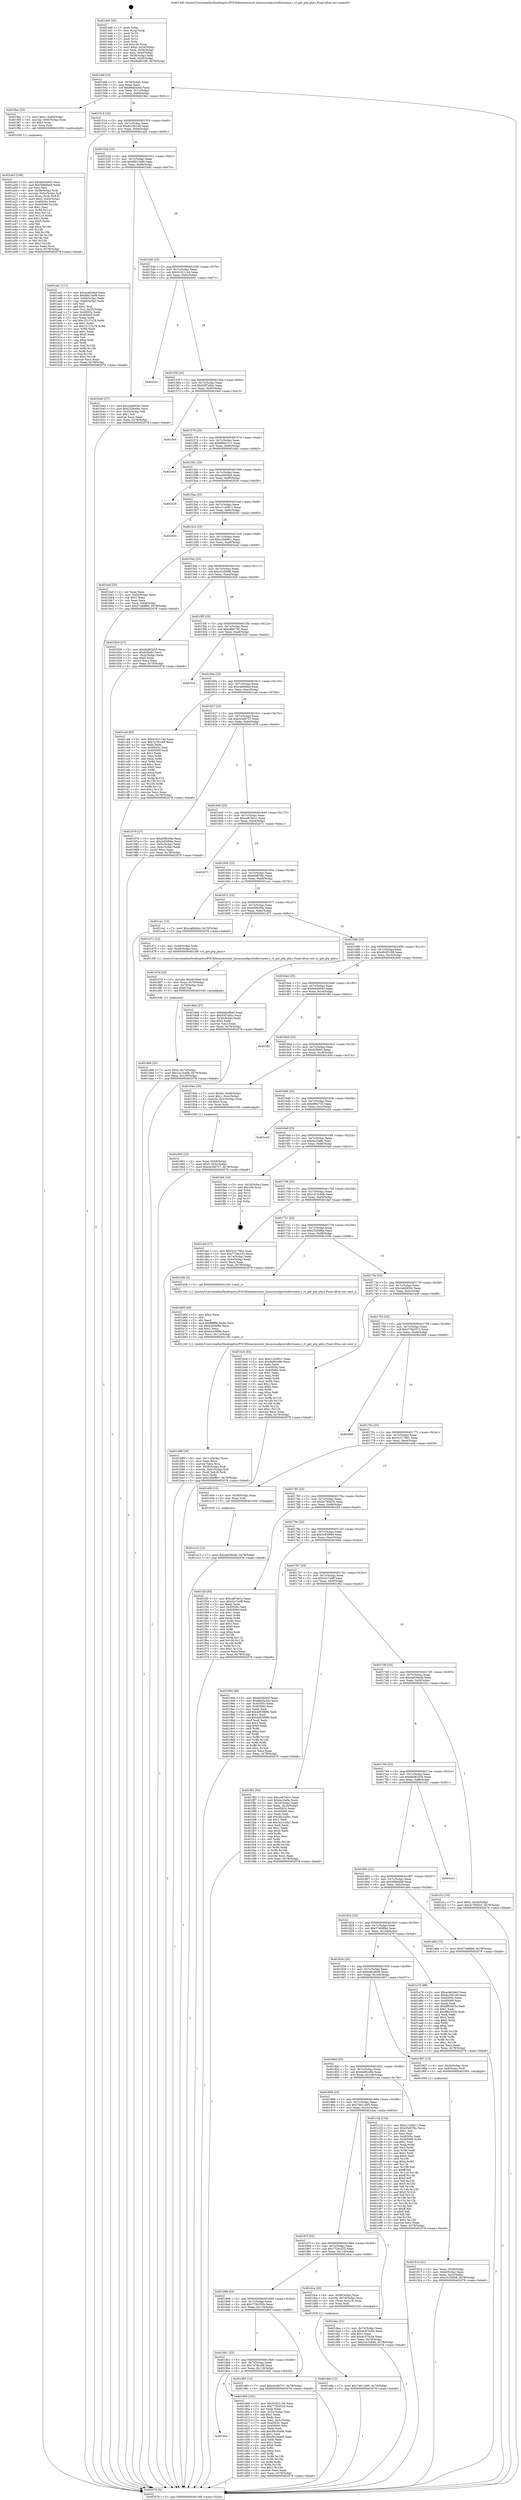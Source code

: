 digraph "0x4014d0" {
  label = "0x4014d0 (/mnt/c/Users/mathe/Desktop/tcc/POCII/binaries/extr_linuxsoundpcictxfictvmem.c_ct_get_ptp_phys_Final-ollvm.out::main(0))"
  labelloc = "t"
  node[shape=record]

  Entry [label="",width=0.3,height=0.3,shape=circle,fillcolor=black,style=filled]
  "0x4014fd" [label="{
     0x4014fd [23]\l
     | [instrs]\l
     &nbsp;&nbsp;0x4014fd \<+3\>: mov -0x78(%rbp),%eax\l
     &nbsp;&nbsp;0x401500 \<+2\>: mov %eax,%ecx\l
     &nbsp;&nbsp;0x401502 \<+6\>: sub $0x86d3a3dc,%ecx\l
     &nbsp;&nbsp;0x401508 \<+3\>: mov %eax,-0x7c(%rbp)\l
     &nbsp;&nbsp;0x40150b \<+3\>: mov %ecx,-0x80(%rbp)\l
     &nbsp;&nbsp;0x40150e \<+6\>: je 00000000004019ec \<main+0x51c\>\l
  }"]
  "0x4019ec" [label="{
     0x4019ec [23]\l
     | [instrs]\l
     &nbsp;&nbsp;0x4019ec \<+7\>: movl $0x1,-0x60(%rbp)\l
     &nbsp;&nbsp;0x4019f3 \<+4\>: movslq -0x60(%rbp),%rax\l
     &nbsp;&nbsp;0x4019f7 \<+4\>: shl $0x3,%rax\l
     &nbsp;&nbsp;0x4019fb \<+3\>: mov %rax,%rdi\l
     &nbsp;&nbsp;0x4019fe \<+5\>: call 0000000000401050 \<malloc@plt\>\l
     | [calls]\l
     &nbsp;&nbsp;0x401050 \{1\} (unknown)\l
  }"]
  "0x401514" [label="{
     0x401514 [25]\l
     | [instrs]\l
     &nbsp;&nbsp;0x401514 \<+5\>: jmp 0000000000401519 \<main+0x49\>\l
     &nbsp;&nbsp;0x401519 \<+3\>: mov -0x7c(%rbp),%eax\l
     &nbsp;&nbsp;0x40151c \<+5\>: sub $0x8c25b1e8,%eax\l
     &nbsp;&nbsp;0x401521 \<+6\>: mov %eax,-0x84(%rbp)\l
     &nbsp;&nbsp;0x401527 \<+6\>: je 0000000000401ad1 \<main+0x601\>\l
  }"]
  Exit [label="",width=0.3,height=0.3,shape=circle,fillcolor=black,style=filled,peripheries=2]
  "0x401ad1" [label="{
     0x401ad1 [111]\l
     | [instrs]\l
     &nbsp;&nbsp;0x401ad1 \<+5\>: mov $0xacb63da5,%eax\l
     &nbsp;&nbsp;0x401ad6 \<+5\>: mov $0x8fd13a99,%ecx\l
     &nbsp;&nbsp;0x401adb \<+3\>: mov -0x64(%rbp),%edx\l
     &nbsp;&nbsp;0x401ade \<+3\>: cmp -0x60(%rbp),%edx\l
     &nbsp;&nbsp;0x401ae1 \<+4\>: setl %sil\l
     &nbsp;&nbsp;0x401ae5 \<+4\>: and $0x1,%sil\l
     &nbsp;&nbsp;0x401ae9 \<+4\>: mov %sil,-0x25(%rbp)\l
     &nbsp;&nbsp;0x401aed \<+7\>: mov 0x40505c,%edx\l
     &nbsp;&nbsp;0x401af4 \<+7\>: mov 0x405060,%edi\l
     &nbsp;&nbsp;0x401afb \<+3\>: mov %edx,%r8d\l
     &nbsp;&nbsp;0x401afe \<+7\>: add $0x15127a78,%r8d\l
     &nbsp;&nbsp;0x401b05 \<+4\>: sub $0x1,%r8d\l
     &nbsp;&nbsp;0x401b09 \<+7\>: sub $0x15127a78,%r8d\l
     &nbsp;&nbsp;0x401b10 \<+4\>: imul %r8d,%edx\l
     &nbsp;&nbsp;0x401b14 \<+3\>: and $0x1,%edx\l
     &nbsp;&nbsp;0x401b17 \<+3\>: cmp $0x0,%edx\l
     &nbsp;&nbsp;0x401b1a \<+4\>: sete %sil\l
     &nbsp;&nbsp;0x401b1e \<+3\>: cmp $0xa,%edi\l
     &nbsp;&nbsp;0x401b21 \<+4\>: setl %r9b\l
     &nbsp;&nbsp;0x401b25 \<+3\>: mov %sil,%r10b\l
     &nbsp;&nbsp;0x401b28 \<+3\>: and %r9b,%r10b\l
     &nbsp;&nbsp;0x401b2b \<+3\>: xor %r9b,%sil\l
     &nbsp;&nbsp;0x401b2e \<+3\>: or %sil,%r10b\l
     &nbsp;&nbsp;0x401b31 \<+4\>: test $0x1,%r10b\l
     &nbsp;&nbsp;0x401b35 \<+3\>: cmovne %ecx,%eax\l
     &nbsp;&nbsp;0x401b38 \<+3\>: mov %eax,-0x78(%rbp)\l
     &nbsp;&nbsp;0x401b3b \<+5\>: jmp 0000000000402078 \<main+0xba8\>\l
  }"]
  "0x40152d" [label="{
     0x40152d [25]\l
     | [instrs]\l
     &nbsp;&nbsp;0x40152d \<+5\>: jmp 0000000000401532 \<main+0x62\>\l
     &nbsp;&nbsp;0x401532 \<+3\>: mov -0x7c(%rbp),%eax\l
     &nbsp;&nbsp;0x401535 \<+5\>: sub $0x8fd13a99,%eax\l
     &nbsp;&nbsp;0x40153a \<+6\>: mov %eax,-0x88(%rbp)\l
     &nbsp;&nbsp;0x401540 \<+6\>: je 0000000000401b40 \<main+0x670\>\l
  }"]
  "0x401e15" [label="{
     0x401e15 [12]\l
     | [instrs]\l
     &nbsp;&nbsp;0x401e15 \<+7\>: movl $0x4a639edb,-0x78(%rbp)\l
     &nbsp;&nbsp;0x401e1c \<+5\>: jmp 0000000000402078 \<main+0xba8\>\l
  }"]
  "0x401b40" [label="{
     0x401b40 [27]\l
     | [instrs]\l
     &nbsp;&nbsp;0x401b40 \<+5\>: mov $0x2ab6930c,%eax\l
     &nbsp;&nbsp;0x401b45 \<+5\>: mov $0x232fc68a,%ecx\l
     &nbsp;&nbsp;0x401b4a \<+3\>: mov -0x25(%rbp),%dl\l
     &nbsp;&nbsp;0x401b4d \<+3\>: test $0x1,%dl\l
     &nbsp;&nbsp;0x401b50 \<+3\>: cmovne %ecx,%eax\l
     &nbsp;&nbsp;0x401b53 \<+3\>: mov %eax,-0x78(%rbp)\l
     &nbsp;&nbsp;0x401b56 \<+5\>: jmp 0000000000402078 \<main+0xba8\>\l
  }"]
  "0x401546" [label="{
     0x401546 [25]\l
     | [instrs]\l
     &nbsp;&nbsp;0x401546 \<+5\>: jmp 000000000040154b \<main+0x7b\>\l
     &nbsp;&nbsp;0x40154b \<+3\>: mov -0x7c(%rbp),%eax\l
     &nbsp;&nbsp;0x40154e \<+5\>: sub $0x91621144,%eax\l
     &nbsp;&nbsp;0x401553 \<+6\>: mov %eax,-0x8c(%rbp)\l
     &nbsp;&nbsp;0x401559 \<+6\>: je 0000000000402041 \<main+0xb71\>\l
  }"]
  "0x401dde" [label="{
     0x401dde [12]\l
     | [instrs]\l
     &nbsp;&nbsp;0x401dde \<+7\>: movl $0x74611e95,-0x78(%rbp)\l
     &nbsp;&nbsp;0x401de5 \<+5\>: jmp 0000000000402078 \<main+0xba8\>\l
  }"]
  "0x402041" [label="{
     0x402041\l
  }", style=dashed]
  "0x40155f" [label="{
     0x40155f [25]\l
     | [instrs]\l
     &nbsp;&nbsp;0x40155f \<+5\>: jmp 0000000000401564 \<main+0x94\>\l
     &nbsp;&nbsp;0x401564 \<+3\>: mov -0x7c(%rbp),%eax\l
     &nbsp;&nbsp;0x401567 \<+5\>: sub $0x93f7a92c,%eax\l
     &nbsp;&nbsp;0x40156c \<+6\>: mov %eax,-0x90(%rbp)\l
     &nbsp;&nbsp;0x401572 \<+6\>: je 00000000004018ef \<main+0x41f\>\l
  }"]
  "0x401d96" [label="{
     0x401d96 [25]\l
     | [instrs]\l
     &nbsp;&nbsp;0x401d96 \<+7\>: movl $0x0,-0x74(%rbp)\l
     &nbsp;&nbsp;0x401d9d \<+7\>: movl $0x1a13cbdb,-0x78(%rbp)\l
     &nbsp;&nbsp;0x401da4 \<+6\>: mov %eax,-0x120(%rbp)\l
     &nbsp;&nbsp;0x401daa \<+5\>: jmp 0000000000402078 \<main+0xba8\>\l
  }"]
  "0x4018ef" [label="{
     0x4018ef\l
  }", style=dashed]
  "0x401578" [label="{
     0x401578 [25]\l
     | [instrs]\l
     &nbsp;&nbsp;0x401578 \<+5\>: jmp 000000000040157d \<main+0xad\>\l
     &nbsp;&nbsp;0x40157d \<+3\>: mov -0x7c(%rbp),%eax\l
     &nbsp;&nbsp;0x401580 \<+5\>: sub $0x999e11c1,%eax\l
     &nbsp;&nbsp;0x401585 \<+6\>: mov %eax,-0x94(%rbp)\l
     &nbsp;&nbsp;0x40158b \<+6\>: je 0000000000401eb3 \<main+0x9e3\>\l
  }"]
  "0x401d7d" [label="{
     0x401d7d [25]\l
     | [instrs]\l
     &nbsp;&nbsp;0x401d7d \<+10\>: movabs $0x4030b6,%rdi\l
     &nbsp;&nbsp;0x401d87 \<+4\>: mov %rax,-0x70(%rbp)\l
     &nbsp;&nbsp;0x401d8b \<+4\>: mov -0x70(%rbp),%rsi\l
     &nbsp;&nbsp;0x401d8f \<+2\>: mov $0x0,%al\l
     &nbsp;&nbsp;0x401d91 \<+5\>: call 0000000000401040 \<printf@plt\>\l
     | [calls]\l
     &nbsp;&nbsp;0x401040 \{1\} (unknown)\l
  }"]
  "0x401eb3" [label="{
     0x401eb3\l
  }", style=dashed]
  "0x401591" [label="{
     0x401591 [25]\l
     | [instrs]\l
     &nbsp;&nbsp;0x401591 \<+5\>: jmp 0000000000401596 \<main+0xc6\>\l
     &nbsp;&nbsp;0x401596 \<+3\>: mov -0x7c(%rbp),%eax\l
     &nbsp;&nbsp;0x401599 \<+5\>: sub $0xacb63da5,%eax\l
     &nbsp;&nbsp;0x40159e \<+6\>: mov %eax,-0x98(%rbp)\l
     &nbsp;&nbsp;0x4015a4 \<+6\>: je 0000000000402029 \<main+0xb59\>\l
  }"]
  "0x4018ca" [label="{
     0x4018ca\l
  }", style=dashed]
  "0x402029" [label="{
     0x402029\l
  }", style=dashed]
  "0x4015aa" [label="{
     0x4015aa [25]\l
     | [instrs]\l
     &nbsp;&nbsp;0x4015aa \<+5\>: jmp 00000000004015af \<main+0xdf\>\l
     &nbsp;&nbsp;0x4015af \<+3\>: mov -0x7c(%rbp),%eax\l
     &nbsp;&nbsp;0x4015b2 \<+5\>: sub $0xc11e5811,%eax\l
     &nbsp;&nbsp;0x4015b7 \<+6\>: mov %eax,-0x9c(%rbp)\l
     &nbsp;&nbsp;0x4015bd \<+6\>: je 0000000000402035 \<main+0xb65\>\l
  }"]
  "0x401d00" [label="{
     0x401d00 [101]\l
     | [instrs]\l
     &nbsp;&nbsp;0x401d00 \<+5\>: mov $0x91621144,%eax\l
     &nbsp;&nbsp;0x401d05 \<+5\>: mov $0x773b352b,%ecx\l
     &nbsp;&nbsp;0x401d0a \<+2\>: xor %edx,%edx\l
     &nbsp;&nbsp;0x401d0c \<+3\>: mov -0x5c(%rbp),%esi\l
     &nbsp;&nbsp;0x401d0f \<+3\>: sub $0x1,%edx\l
     &nbsp;&nbsp;0x401d12 \<+2\>: sub %edx,%esi\l
     &nbsp;&nbsp;0x401d14 \<+3\>: mov %esi,-0x5c(%rbp)\l
     &nbsp;&nbsp;0x401d17 \<+7\>: mov 0x40505c,%edx\l
     &nbsp;&nbsp;0x401d1e \<+7\>: mov 0x405060,%esi\l
     &nbsp;&nbsp;0x401d25 \<+2\>: mov %edx,%edi\l
     &nbsp;&nbsp;0x401d27 \<+6\>: add $0xd9c20a66,%edi\l
     &nbsp;&nbsp;0x401d2d \<+3\>: sub $0x1,%edi\l
     &nbsp;&nbsp;0x401d30 \<+6\>: sub $0xd9c20a66,%edi\l
     &nbsp;&nbsp;0x401d36 \<+3\>: imul %edi,%edx\l
     &nbsp;&nbsp;0x401d39 \<+3\>: and $0x1,%edx\l
     &nbsp;&nbsp;0x401d3c \<+3\>: cmp $0x0,%edx\l
     &nbsp;&nbsp;0x401d3f \<+4\>: sete %r8b\l
     &nbsp;&nbsp;0x401d43 \<+3\>: cmp $0xa,%esi\l
     &nbsp;&nbsp;0x401d46 \<+4\>: setl %r9b\l
     &nbsp;&nbsp;0x401d4a \<+3\>: mov %r8b,%r10b\l
     &nbsp;&nbsp;0x401d4d \<+3\>: and %r9b,%r10b\l
     &nbsp;&nbsp;0x401d50 \<+3\>: xor %r9b,%r8b\l
     &nbsp;&nbsp;0x401d53 \<+3\>: or %r8b,%r10b\l
     &nbsp;&nbsp;0x401d56 \<+4\>: test $0x1,%r10b\l
     &nbsp;&nbsp;0x401d5a \<+3\>: cmovne %ecx,%eax\l
     &nbsp;&nbsp;0x401d5d \<+3\>: mov %eax,-0x78(%rbp)\l
     &nbsp;&nbsp;0x401d60 \<+5\>: jmp 0000000000402078 \<main+0xba8\>\l
  }"]
  "0x402035" [label="{
     0x402035\l
  }", style=dashed]
  "0x4015c3" [label="{
     0x4015c3 [25]\l
     | [instrs]\l
     &nbsp;&nbsp;0x4015c3 \<+5\>: jmp 00000000004015c8 \<main+0xf8\>\l
     &nbsp;&nbsp;0x4015c8 \<+3\>: mov -0x7c(%rbp),%eax\l
     &nbsp;&nbsp;0x4015cb \<+5\>: sub $0xc2bbf8c1,%eax\l
     &nbsp;&nbsp;0x4015d0 \<+6\>: mov %eax,-0xa0(%rbp)\l
     &nbsp;&nbsp;0x4015d6 \<+6\>: je 0000000000401baf \<main+0x6df\>\l
  }"]
  "0x4018b1" [label="{
     0x4018b1 [25]\l
     | [instrs]\l
     &nbsp;&nbsp;0x4018b1 \<+5\>: jmp 00000000004018b6 \<main+0x3e6\>\l
     &nbsp;&nbsp;0x4018b6 \<+3\>: mov -0x7c(%rbp),%eax\l
     &nbsp;&nbsp;0x4018b9 \<+5\>: sub $0x7e79cc46,%eax\l
     &nbsp;&nbsp;0x4018be \<+6\>: mov %eax,-0x118(%rbp)\l
     &nbsp;&nbsp;0x4018c4 \<+6\>: je 0000000000401d00 \<main+0x830\>\l
  }"]
  "0x401baf" [label="{
     0x401baf [25]\l
     | [instrs]\l
     &nbsp;&nbsp;0x401baf \<+2\>: xor %eax,%eax\l
     &nbsp;&nbsp;0x401bb1 \<+3\>: mov -0x64(%rbp),%ecx\l
     &nbsp;&nbsp;0x401bb4 \<+3\>: sub $0x1,%eax\l
     &nbsp;&nbsp;0x401bb7 \<+2\>: sub %eax,%ecx\l
     &nbsp;&nbsp;0x401bb9 \<+3\>: mov %ecx,-0x64(%rbp)\l
     &nbsp;&nbsp;0x401bbc \<+7\>: movl $0x57efd8bd,-0x78(%rbp)\l
     &nbsp;&nbsp;0x401bc3 \<+5\>: jmp 0000000000402078 \<main+0xba8\>\l
  }"]
  "0x4015dc" [label="{
     0x4015dc [25]\l
     | [instrs]\l
     &nbsp;&nbsp;0x4015dc \<+5\>: jmp 00000000004015e1 \<main+0x111\>\l
     &nbsp;&nbsp;0x4015e1 \<+3\>: mov -0x7c(%rbp),%eax\l
     &nbsp;&nbsp;0x4015e4 \<+5\>: sub $0xc31f2698,%eax\l
     &nbsp;&nbsp;0x4015e9 \<+6\>: mov %eax,-0xa4(%rbp)\l
     &nbsp;&nbsp;0x4015ef \<+6\>: je 0000000000401929 \<main+0x459\>\l
  }"]
  "0x401d65" [label="{
     0x401d65 [12]\l
     | [instrs]\l
     &nbsp;&nbsp;0x401d65 \<+7\>: movl $0xcb3d6757,-0x78(%rbp)\l
     &nbsp;&nbsp;0x401d6c \<+5\>: jmp 0000000000402078 \<main+0xba8\>\l
  }"]
  "0x401929" [label="{
     0x401929 [27]\l
     | [instrs]\l
     &nbsp;&nbsp;0x401929 \<+5\>: mov $0x4bd83205,%eax\l
     &nbsp;&nbsp;0x40192e \<+5\>: mov $0x826e62,%ecx\l
     &nbsp;&nbsp;0x401933 \<+3\>: mov -0x2c(%rbp),%edx\l
     &nbsp;&nbsp;0x401936 \<+3\>: cmp $0x0,%edx\l
     &nbsp;&nbsp;0x401939 \<+3\>: cmove %ecx,%eax\l
     &nbsp;&nbsp;0x40193c \<+3\>: mov %eax,-0x78(%rbp)\l
     &nbsp;&nbsp;0x40193f \<+5\>: jmp 0000000000402078 \<main+0xba8\>\l
  }"]
  "0x4015f5" [label="{
     0x4015f5 [25]\l
     | [instrs]\l
     &nbsp;&nbsp;0x4015f5 \<+5\>: jmp 00000000004015fa \<main+0x12a\>\l
     &nbsp;&nbsp;0x4015fa \<+3\>: mov -0x7c(%rbp),%eax\l
     &nbsp;&nbsp;0x4015fd \<+5\>: sub $0xc99e73fc,%eax\l
     &nbsp;&nbsp;0x401602 \<+6\>: mov %eax,-0xa8(%rbp)\l
     &nbsp;&nbsp;0x401608 \<+6\>: je 0000000000401f10 \<main+0xa40\>\l
  }"]
  "0x401898" [label="{
     0x401898 [25]\l
     | [instrs]\l
     &nbsp;&nbsp;0x401898 \<+5\>: jmp 000000000040189d \<main+0x3cd\>\l
     &nbsp;&nbsp;0x40189d \<+3\>: mov -0x7c(%rbp),%eax\l
     &nbsp;&nbsp;0x4018a0 \<+5\>: sub $0x773b352b,%eax\l
     &nbsp;&nbsp;0x4018a5 \<+6\>: mov %eax,-0x114(%rbp)\l
     &nbsp;&nbsp;0x4018ab \<+6\>: je 0000000000401d65 \<main+0x895\>\l
  }"]
  "0x401f10" [label="{
     0x401f10\l
  }", style=dashed]
  "0x40160e" [label="{
     0x40160e [25]\l
     | [instrs]\l
     &nbsp;&nbsp;0x40160e \<+5\>: jmp 0000000000401613 \<main+0x143\>\l
     &nbsp;&nbsp;0x401613 \<+3\>: mov -0x7c(%rbp),%eax\l
     &nbsp;&nbsp;0x401616 \<+5\>: sub $0xca664fa4,%eax\l
     &nbsp;&nbsp;0x40161b \<+6\>: mov %eax,-0xac(%rbp)\l
     &nbsp;&nbsp;0x401621 \<+6\>: je 0000000000401cad \<main+0x7dd\>\l
  }"]
  "0x401dca" [label="{
     0x401dca [20]\l
     | [instrs]\l
     &nbsp;&nbsp;0x401dca \<+4\>: mov -0x58(%rbp),%rax\l
     &nbsp;&nbsp;0x401dce \<+4\>: movslq -0x74(%rbp),%rcx\l
     &nbsp;&nbsp;0x401dd2 \<+4\>: mov (%rax,%rcx,8),%rax\l
     &nbsp;&nbsp;0x401dd6 \<+3\>: mov %rax,%rdi\l
     &nbsp;&nbsp;0x401dd9 \<+5\>: call 0000000000401030 \<free@plt\>\l
     | [calls]\l
     &nbsp;&nbsp;0x401030 \{1\} (unknown)\l
  }"]
  "0x401cad" [label="{
     0x401cad [83]\l
     | [instrs]\l
     &nbsp;&nbsp;0x401cad \<+5\>: mov $0x91621144,%eax\l
     &nbsp;&nbsp;0x401cb2 \<+5\>: mov $0x7e79cc46,%ecx\l
     &nbsp;&nbsp;0x401cb7 \<+2\>: xor %edx,%edx\l
     &nbsp;&nbsp;0x401cb9 \<+7\>: mov 0x40505c,%esi\l
     &nbsp;&nbsp;0x401cc0 \<+7\>: mov 0x405060,%edi\l
     &nbsp;&nbsp;0x401cc7 \<+3\>: sub $0x1,%edx\l
     &nbsp;&nbsp;0x401cca \<+3\>: mov %esi,%r8d\l
     &nbsp;&nbsp;0x401ccd \<+3\>: add %edx,%r8d\l
     &nbsp;&nbsp;0x401cd0 \<+4\>: imul %r8d,%esi\l
     &nbsp;&nbsp;0x401cd4 \<+3\>: and $0x1,%esi\l
     &nbsp;&nbsp;0x401cd7 \<+3\>: cmp $0x0,%esi\l
     &nbsp;&nbsp;0x401cda \<+4\>: sete %r9b\l
     &nbsp;&nbsp;0x401cde \<+3\>: cmp $0xa,%edi\l
     &nbsp;&nbsp;0x401ce1 \<+4\>: setl %r10b\l
     &nbsp;&nbsp;0x401ce5 \<+3\>: mov %r9b,%r11b\l
     &nbsp;&nbsp;0x401ce8 \<+3\>: and %r10b,%r11b\l
     &nbsp;&nbsp;0x401ceb \<+3\>: xor %r10b,%r9b\l
     &nbsp;&nbsp;0x401cee \<+3\>: or %r9b,%r11b\l
     &nbsp;&nbsp;0x401cf1 \<+4\>: test $0x1,%r11b\l
     &nbsp;&nbsp;0x401cf5 \<+3\>: cmovne %ecx,%eax\l
     &nbsp;&nbsp;0x401cf8 \<+3\>: mov %eax,-0x78(%rbp)\l
     &nbsp;&nbsp;0x401cfb \<+5\>: jmp 0000000000402078 \<main+0xba8\>\l
  }"]
  "0x401627" [label="{
     0x401627 [25]\l
     | [instrs]\l
     &nbsp;&nbsp;0x401627 \<+5\>: jmp 000000000040162c \<main+0x15c\>\l
     &nbsp;&nbsp;0x40162c \<+3\>: mov -0x7c(%rbp),%eax\l
     &nbsp;&nbsp;0x40162f \<+5\>: sub $0xcb3d6757,%eax\l
     &nbsp;&nbsp;0x401634 \<+6\>: mov %eax,-0xb0(%rbp)\l
     &nbsp;&nbsp;0x40163a \<+6\>: je 0000000000401979 \<main+0x4a9\>\l
  }"]
  "0x40187f" [label="{
     0x40187f [25]\l
     | [instrs]\l
     &nbsp;&nbsp;0x40187f \<+5\>: jmp 0000000000401884 \<main+0x3b4\>\l
     &nbsp;&nbsp;0x401884 \<+3\>: mov -0x7c(%rbp),%eax\l
     &nbsp;&nbsp;0x401887 \<+5\>: sub $0x772dc232,%eax\l
     &nbsp;&nbsp;0x40188c \<+6\>: mov %eax,-0x110(%rbp)\l
     &nbsp;&nbsp;0x401892 \<+6\>: je 0000000000401dca \<main+0x8fa\>\l
  }"]
  "0x401979" [label="{
     0x401979 [27]\l
     | [instrs]\l
     &nbsp;&nbsp;0x401979 \<+5\>: mov $0xd5f6c94e,%eax\l
     &nbsp;&nbsp;0x40197e \<+5\>: mov $0x3c83f06e,%ecx\l
     &nbsp;&nbsp;0x401983 \<+3\>: mov -0x5c(%rbp),%edx\l
     &nbsp;&nbsp;0x401986 \<+3\>: cmp -0x4c(%rbp),%edx\l
     &nbsp;&nbsp;0x401989 \<+3\>: cmovl %ecx,%eax\l
     &nbsp;&nbsp;0x40198c \<+3\>: mov %eax,-0x78(%rbp)\l
     &nbsp;&nbsp;0x40198f \<+5\>: jmp 0000000000402078 \<main+0xba8\>\l
  }"]
  "0x401640" [label="{
     0x401640 [25]\l
     | [instrs]\l
     &nbsp;&nbsp;0x401640 \<+5\>: jmp 0000000000401645 \<main+0x175\>\l
     &nbsp;&nbsp;0x401645 \<+3\>: mov -0x7c(%rbp),%eax\l
     &nbsp;&nbsp;0x401648 \<+5\>: sub $0xce87eb1c,%eax\l
     &nbsp;&nbsp;0x40164d \<+6\>: mov %eax,-0xb4(%rbp)\l
     &nbsp;&nbsp;0x401653 \<+6\>: je 0000000000402071 \<main+0xba1\>\l
  }"]
  "0x401dea" [label="{
     0x401dea [31]\l
     | [instrs]\l
     &nbsp;&nbsp;0x401dea \<+3\>: mov -0x74(%rbp),%eax\l
     &nbsp;&nbsp;0x401ded \<+5\>: sub $0x4c370c5e,%eax\l
     &nbsp;&nbsp;0x401df2 \<+3\>: add $0x1,%eax\l
     &nbsp;&nbsp;0x401df5 \<+5\>: add $0x4c370c5e,%eax\l
     &nbsp;&nbsp;0x401dfa \<+3\>: mov %eax,-0x74(%rbp)\l
     &nbsp;&nbsp;0x401dfd \<+7\>: movl $0x1a13cbdb,-0x78(%rbp)\l
     &nbsp;&nbsp;0x401e04 \<+5\>: jmp 0000000000402078 \<main+0xba8\>\l
  }"]
  "0x402071" [label="{
     0x402071\l
  }", style=dashed]
  "0x401659" [label="{
     0x401659 [25]\l
     | [instrs]\l
     &nbsp;&nbsp;0x401659 \<+5\>: jmp 000000000040165e \<main+0x18e\>\l
     &nbsp;&nbsp;0x40165e \<+3\>: mov -0x7c(%rbp),%eax\l
     &nbsp;&nbsp;0x401661 \<+5\>: sub $0xd5e87fbc,%eax\l
     &nbsp;&nbsp;0x401666 \<+6\>: mov %eax,-0xb8(%rbp)\l
     &nbsp;&nbsp;0x40166c \<+6\>: je 0000000000401ca1 \<main+0x7d1\>\l
  }"]
  "0x401866" [label="{
     0x401866 [25]\l
     | [instrs]\l
     &nbsp;&nbsp;0x401866 \<+5\>: jmp 000000000040186b \<main+0x39b\>\l
     &nbsp;&nbsp;0x40186b \<+3\>: mov -0x7c(%rbp),%eax\l
     &nbsp;&nbsp;0x40186e \<+5\>: sub $0x74611e95,%eax\l
     &nbsp;&nbsp;0x401873 \<+6\>: mov %eax,-0x10c(%rbp)\l
     &nbsp;&nbsp;0x401879 \<+6\>: je 0000000000401dea \<main+0x91a\>\l
  }"]
  "0x401ca1" [label="{
     0x401ca1 [12]\l
     | [instrs]\l
     &nbsp;&nbsp;0x401ca1 \<+7\>: movl $0xca664fa4,-0x78(%rbp)\l
     &nbsp;&nbsp;0x401ca8 \<+5\>: jmp 0000000000402078 \<main+0xba8\>\l
  }"]
  "0x401672" [label="{
     0x401672 [25]\l
     | [instrs]\l
     &nbsp;&nbsp;0x401672 \<+5\>: jmp 0000000000401677 \<main+0x1a7\>\l
     &nbsp;&nbsp;0x401677 \<+3\>: mov -0x7c(%rbp),%eax\l
     &nbsp;&nbsp;0x40167a \<+5\>: sub $0xd5f6c94e,%eax\l
     &nbsp;&nbsp;0x40167f \<+6\>: mov %eax,-0xbc(%rbp)\l
     &nbsp;&nbsp;0x401685 \<+6\>: je 0000000000401d71 \<main+0x8a1\>\l
  }"]
  "0x401c1b" [label="{
     0x401c1b [134]\l
     | [instrs]\l
     &nbsp;&nbsp;0x401c1b \<+5\>: mov $0xc11e5811,%eax\l
     &nbsp;&nbsp;0x401c20 \<+5\>: mov $0xd5e87fbc,%ecx\l
     &nbsp;&nbsp;0x401c25 \<+2\>: mov $0x1,%dl\l
     &nbsp;&nbsp;0x401c27 \<+2\>: xor %esi,%esi\l
     &nbsp;&nbsp;0x401c29 \<+7\>: mov 0x40505c,%edi\l
     &nbsp;&nbsp;0x401c30 \<+8\>: mov 0x405060,%r8d\l
     &nbsp;&nbsp;0x401c38 \<+3\>: sub $0x1,%esi\l
     &nbsp;&nbsp;0x401c3b \<+3\>: mov %edi,%r9d\l
     &nbsp;&nbsp;0x401c3e \<+3\>: add %esi,%r9d\l
     &nbsp;&nbsp;0x401c41 \<+4\>: imul %r9d,%edi\l
     &nbsp;&nbsp;0x401c45 \<+3\>: and $0x1,%edi\l
     &nbsp;&nbsp;0x401c48 \<+3\>: cmp $0x0,%edi\l
     &nbsp;&nbsp;0x401c4b \<+4\>: sete %r10b\l
     &nbsp;&nbsp;0x401c4f \<+4\>: cmp $0xa,%r8d\l
     &nbsp;&nbsp;0x401c53 \<+4\>: setl %r11b\l
     &nbsp;&nbsp;0x401c57 \<+3\>: mov %r10b,%bl\l
     &nbsp;&nbsp;0x401c5a \<+3\>: xor $0xff,%bl\l
     &nbsp;&nbsp;0x401c5d \<+3\>: mov %r11b,%r14b\l
     &nbsp;&nbsp;0x401c60 \<+4\>: xor $0xff,%r14b\l
     &nbsp;&nbsp;0x401c64 \<+3\>: xor $0x0,%dl\l
     &nbsp;&nbsp;0x401c67 \<+3\>: mov %bl,%r15b\l
     &nbsp;&nbsp;0x401c6a \<+4\>: and $0x0,%r15b\l
     &nbsp;&nbsp;0x401c6e \<+3\>: and %dl,%r10b\l
     &nbsp;&nbsp;0x401c71 \<+3\>: mov %r14b,%r12b\l
     &nbsp;&nbsp;0x401c74 \<+4\>: and $0x0,%r12b\l
     &nbsp;&nbsp;0x401c78 \<+3\>: and %dl,%r11b\l
     &nbsp;&nbsp;0x401c7b \<+3\>: or %r10b,%r15b\l
     &nbsp;&nbsp;0x401c7e \<+3\>: or %r11b,%r12b\l
     &nbsp;&nbsp;0x401c81 \<+3\>: xor %r12b,%r15b\l
     &nbsp;&nbsp;0x401c84 \<+3\>: or %r14b,%bl\l
     &nbsp;&nbsp;0x401c87 \<+3\>: xor $0xff,%bl\l
     &nbsp;&nbsp;0x401c8a \<+3\>: or $0x0,%dl\l
     &nbsp;&nbsp;0x401c8d \<+2\>: and %dl,%bl\l
     &nbsp;&nbsp;0x401c8f \<+3\>: or %bl,%r15b\l
     &nbsp;&nbsp;0x401c92 \<+4\>: test $0x1,%r15b\l
     &nbsp;&nbsp;0x401c96 \<+3\>: cmovne %ecx,%eax\l
     &nbsp;&nbsp;0x401c99 \<+3\>: mov %eax,-0x78(%rbp)\l
     &nbsp;&nbsp;0x401c9c \<+5\>: jmp 0000000000402078 \<main+0xba8\>\l
  }"]
  "0x401d71" [label="{
     0x401d71 [12]\l
     | [instrs]\l
     &nbsp;&nbsp;0x401d71 \<+4\>: mov -0x58(%rbp),%rdi\l
     &nbsp;&nbsp;0x401d75 \<+3\>: mov -0x48(%rbp),%esi\l
     &nbsp;&nbsp;0x401d78 \<+5\>: call 00000000004013f0 \<ct_get_ptp_phys\>\l
     | [calls]\l
     &nbsp;&nbsp;0x4013f0 \{1\} (/mnt/c/Users/mathe/Desktop/tcc/POCII/binaries/extr_linuxsoundpcictxfictvmem.c_ct_get_ptp_phys_Final-ollvm.out::ct_get_ptp_phys)\l
  }"]
  "0x40168b" [label="{
     0x40168b [25]\l
     | [instrs]\l
     &nbsp;&nbsp;0x40168b \<+5\>: jmp 0000000000401690 \<main+0x1c0\>\l
     &nbsp;&nbsp;0x401690 \<+3\>: mov -0x7c(%rbp),%eax\l
     &nbsp;&nbsp;0x401693 \<+5\>: sub $0xdb4f3188,%eax\l
     &nbsp;&nbsp;0x401698 \<+6\>: mov %eax,-0xc0(%rbp)\l
     &nbsp;&nbsp;0x40169e \<+6\>: je 00000000004018d4 \<main+0x404\>\l
  }"]
  "0x401b88" [label="{
     0x401b88 [39]\l
     | [instrs]\l
     &nbsp;&nbsp;0x401b88 \<+6\>: mov -0x11c(%rbp),%ecx\l
     &nbsp;&nbsp;0x401b8e \<+3\>: imul %eax,%ecx\l
     &nbsp;&nbsp;0x401b91 \<+3\>: movslq %ecx,%rsi\l
     &nbsp;&nbsp;0x401b94 \<+4\>: mov -0x58(%rbp),%rdi\l
     &nbsp;&nbsp;0x401b98 \<+4\>: movslq -0x5c(%rbp),%r8\l
     &nbsp;&nbsp;0x401b9c \<+4\>: mov (%rdi,%r8,8),%rdi\l
     &nbsp;&nbsp;0x401ba0 \<+3\>: mov %rsi,(%rdi)\l
     &nbsp;&nbsp;0x401ba3 \<+7\>: movl $0xc2bbf8c1,-0x78(%rbp)\l
     &nbsp;&nbsp;0x401baa \<+5\>: jmp 0000000000402078 \<main+0xba8\>\l
  }"]
  "0x4018d4" [label="{
     0x4018d4 [27]\l
     | [instrs]\l
     &nbsp;&nbsp;0x4018d4 \<+5\>: mov $0x646cd649,%eax\l
     &nbsp;&nbsp;0x4018d9 \<+5\>: mov $0x93f7a92c,%ecx\l
     &nbsp;&nbsp;0x4018de \<+3\>: mov -0x30(%rbp),%edx\l
     &nbsp;&nbsp;0x4018e1 \<+3\>: cmp $0x2,%edx\l
     &nbsp;&nbsp;0x4018e4 \<+3\>: cmovne %ecx,%eax\l
     &nbsp;&nbsp;0x4018e7 \<+3\>: mov %eax,-0x78(%rbp)\l
     &nbsp;&nbsp;0x4018ea \<+5\>: jmp 0000000000402078 \<main+0xba8\>\l
  }"]
  "0x4016a4" [label="{
     0x4016a4 [25]\l
     | [instrs]\l
     &nbsp;&nbsp;0x4016a4 \<+5\>: jmp 00000000004016a9 \<main+0x1d9\>\l
     &nbsp;&nbsp;0x4016a9 \<+3\>: mov -0x7c(%rbp),%eax\l
     &nbsp;&nbsp;0x4016ac \<+5\>: sub $0xfe93b0d3,%eax\l
     &nbsp;&nbsp;0x4016b1 \<+6\>: mov %eax,-0xc4(%rbp)\l
     &nbsp;&nbsp;0x4016b7 \<+6\>: je 0000000000401ff3 \<main+0xb23\>\l
  }"]
  "0x402078" [label="{
     0x402078 [5]\l
     | [instrs]\l
     &nbsp;&nbsp;0x402078 \<+5\>: jmp 00000000004014fd \<main+0x2d\>\l
  }"]
  "0x4014d0" [label="{
     0x4014d0 [45]\l
     | [instrs]\l
     &nbsp;&nbsp;0x4014d0 \<+1\>: push %rbp\l
     &nbsp;&nbsp;0x4014d1 \<+3\>: mov %rsp,%rbp\l
     &nbsp;&nbsp;0x4014d4 \<+2\>: push %r15\l
     &nbsp;&nbsp;0x4014d6 \<+2\>: push %r14\l
     &nbsp;&nbsp;0x4014d8 \<+2\>: push %r12\l
     &nbsp;&nbsp;0x4014da \<+1\>: push %rbx\l
     &nbsp;&nbsp;0x4014db \<+7\>: sub $0x100,%rsp\l
     &nbsp;&nbsp;0x4014e2 \<+7\>: movl $0x0,-0x34(%rbp)\l
     &nbsp;&nbsp;0x4014e9 \<+3\>: mov %edi,-0x38(%rbp)\l
     &nbsp;&nbsp;0x4014ec \<+4\>: mov %rsi,-0x40(%rbp)\l
     &nbsp;&nbsp;0x4014f0 \<+3\>: mov -0x38(%rbp),%edi\l
     &nbsp;&nbsp;0x4014f3 \<+3\>: mov %edi,-0x30(%rbp)\l
     &nbsp;&nbsp;0x4014f6 \<+7\>: movl $0xdb4f3188,-0x78(%rbp)\l
  }"]
  "0x401b60" [label="{
     0x401b60 [40]\l
     | [instrs]\l
     &nbsp;&nbsp;0x401b60 \<+5\>: mov $0x2,%ecx\l
     &nbsp;&nbsp;0x401b65 \<+1\>: cltd\l
     &nbsp;&nbsp;0x401b66 \<+2\>: idiv %ecx\l
     &nbsp;&nbsp;0x401b68 \<+6\>: imul $0xfffffffe,%edx,%ecx\l
     &nbsp;&nbsp;0x401b6e \<+6\>: sub $0xb2436f8a,%ecx\l
     &nbsp;&nbsp;0x401b74 \<+3\>: add $0x1,%ecx\l
     &nbsp;&nbsp;0x401b77 \<+6\>: add $0xb2436f8a,%ecx\l
     &nbsp;&nbsp;0x401b7d \<+6\>: mov %ecx,-0x11c(%rbp)\l
     &nbsp;&nbsp;0x401b83 \<+5\>: call 0000000000401160 \<next_i\>\l
     | [calls]\l
     &nbsp;&nbsp;0x401160 \{1\} (/mnt/c/Users/mathe/Desktop/tcc/POCII/binaries/extr_linuxsoundpcictxfictvmem.c_ct_get_ptp_phys_Final-ollvm.out::next_i)\l
  }"]
  "0x401ff3" [label="{
     0x401ff3\l
  }", style=dashed]
  "0x4016bd" [label="{
     0x4016bd [25]\l
     | [instrs]\l
     &nbsp;&nbsp;0x4016bd \<+5\>: jmp 00000000004016c2 \<main+0x1f2\>\l
     &nbsp;&nbsp;0x4016c2 \<+3\>: mov -0x7c(%rbp),%eax\l
     &nbsp;&nbsp;0x4016c5 \<+5\>: sub $0x826e62,%eax\l
     &nbsp;&nbsp;0x4016ca \<+6\>: mov %eax,-0xc8(%rbp)\l
     &nbsp;&nbsp;0x4016d0 \<+6\>: je 0000000000401944 \<main+0x474\>\l
  }"]
  "0x401a03" [label="{
     0x401a03 [106]\l
     | [instrs]\l
     &nbsp;&nbsp;0x401a03 \<+5\>: mov $0xfe93b0d3,%ecx\l
     &nbsp;&nbsp;0x401a08 \<+5\>: mov $0x569efab9,%edx\l
     &nbsp;&nbsp;0x401a0d \<+2\>: xor %esi,%esi\l
     &nbsp;&nbsp;0x401a0f \<+4\>: mov -0x58(%rbp),%rdi\l
     &nbsp;&nbsp;0x401a13 \<+4\>: movslq -0x5c(%rbp),%r8\l
     &nbsp;&nbsp;0x401a17 \<+4\>: mov %rax,(%rdi,%r8,8)\l
     &nbsp;&nbsp;0x401a1b \<+7\>: movl $0x0,-0x64(%rbp)\l
     &nbsp;&nbsp;0x401a22 \<+8\>: mov 0x40505c,%r9d\l
     &nbsp;&nbsp;0x401a2a \<+8\>: mov 0x405060,%r10d\l
     &nbsp;&nbsp;0x401a32 \<+3\>: sub $0x1,%esi\l
     &nbsp;&nbsp;0x401a35 \<+3\>: mov %r9d,%r11d\l
     &nbsp;&nbsp;0x401a38 \<+3\>: add %esi,%r11d\l
     &nbsp;&nbsp;0x401a3b \<+4\>: imul %r11d,%r9d\l
     &nbsp;&nbsp;0x401a3f \<+4\>: and $0x1,%r9d\l
     &nbsp;&nbsp;0x401a43 \<+4\>: cmp $0x0,%r9d\l
     &nbsp;&nbsp;0x401a47 \<+3\>: sete %bl\l
     &nbsp;&nbsp;0x401a4a \<+4\>: cmp $0xa,%r10d\l
     &nbsp;&nbsp;0x401a4e \<+4\>: setl %r14b\l
     &nbsp;&nbsp;0x401a52 \<+3\>: mov %bl,%r15b\l
     &nbsp;&nbsp;0x401a55 \<+3\>: and %r14b,%r15b\l
     &nbsp;&nbsp;0x401a58 \<+3\>: xor %r14b,%bl\l
     &nbsp;&nbsp;0x401a5b \<+3\>: or %bl,%r15b\l
     &nbsp;&nbsp;0x401a5e \<+4\>: test $0x1,%r15b\l
     &nbsp;&nbsp;0x401a62 \<+3\>: cmovne %edx,%ecx\l
     &nbsp;&nbsp;0x401a65 \<+3\>: mov %ecx,-0x78(%rbp)\l
     &nbsp;&nbsp;0x401a68 \<+5\>: jmp 0000000000402078 \<main+0xba8\>\l
  }"]
  "0x401944" [label="{
     0x401944 [30]\l
     | [instrs]\l
     &nbsp;&nbsp;0x401944 \<+7\>: movl $0x64,-0x48(%rbp)\l
     &nbsp;&nbsp;0x40194b \<+7\>: movl $0x1,-0x4c(%rbp)\l
     &nbsp;&nbsp;0x401952 \<+4\>: movslq -0x4c(%rbp),%rax\l
     &nbsp;&nbsp;0x401956 \<+4\>: shl $0x3,%rax\l
     &nbsp;&nbsp;0x40195a \<+3\>: mov %rax,%rdi\l
     &nbsp;&nbsp;0x40195d \<+5\>: call 0000000000401050 \<malloc@plt\>\l
     | [calls]\l
     &nbsp;&nbsp;0x401050 \{1\} (unknown)\l
  }"]
  "0x4016d6" [label="{
     0x4016d6 [25]\l
     | [instrs]\l
     &nbsp;&nbsp;0x4016d6 \<+5\>: jmp 00000000004016db \<main+0x20b\>\l
     &nbsp;&nbsp;0x4016db \<+3\>: mov -0x7c(%rbp),%eax\l
     &nbsp;&nbsp;0x4016de \<+5\>: sub $0xd86e733,%eax\l
     &nbsp;&nbsp;0x4016e3 \<+6\>: mov %eax,-0xcc(%rbp)\l
     &nbsp;&nbsp;0x4016e9 \<+6\>: je 0000000000401e2d \<main+0x95d\>\l
  }"]
  "0x401962" [label="{
     0x401962 [23]\l
     | [instrs]\l
     &nbsp;&nbsp;0x401962 \<+4\>: mov %rax,-0x58(%rbp)\l
     &nbsp;&nbsp;0x401966 \<+7\>: movl $0x0,-0x5c(%rbp)\l
     &nbsp;&nbsp;0x40196d \<+7\>: movl $0xcb3d6757,-0x78(%rbp)\l
     &nbsp;&nbsp;0x401974 \<+5\>: jmp 0000000000402078 \<main+0xba8\>\l
  }"]
  "0x401e2d" [label="{
     0x401e2d\l
  }", style=dashed]
  "0x4016ef" [label="{
     0x4016ef [25]\l
     | [instrs]\l
     &nbsp;&nbsp;0x4016ef \<+5\>: jmp 00000000004016f4 \<main+0x224\>\l
     &nbsp;&nbsp;0x4016f4 \<+3\>: mov -0x7c(%rbp),%eax\l
     &nbsp;&nbsp;0x4016f7 \<+5\>: sub $0xda33a9e,%eax\l
     &nbsp;&nbsp;0x4016fc \<+6\>: mov %eax,-0xd0(%rbp)\l
     &nbsp;&nbsp;0x401702 \<+6\>: je 0000000000401fe0 \<main+0xb10\>\l
  }"]
  "0x401914" [label="{
     0x401914 [21]\l
     | [instrs]\l
     &nbsp;&nbsp;0x401914 \<+3\>: mov %eax,-0x44(%rbp)\l
     &nbsp;&nbsp;0x401917 \<+3\>: mov -0x44(%rbp),%eax\l
     &nbsp;&nbsp;0x40191a \<+3\>: mov %eax,-0x2c(%rbp)\l
     &nbsp;&nbsp;0x40191d \<+7\>: movl $0xc31f2698,-0x78(%rbp)\l
     &nbsp;&nbsp;0x401924 \<+5\>: jmp 0000000000402078 \<main+0xba8\>\l
  }"]
  "0x401fe0" [label="{
     0x401fe0 [19]\l
     | [instrs]\l
     &nbsp;&nbsp;0x401fe0 \<+3\>: mov -0x24(%rbp),%eax\l
     &nbsp;&nbsp;0x401fe3 \<+7\>: add $0x100,%rsp\l
     &nbsp;&nbsp;0x401fea \<+1\>: pop %rbx\l
     &nbsp;&nbsp;0x401feb \<+2\>: pop %r12\l
     &nbsp;&nbsp;0x401fed \<+2\>: pop %r14\l
     &nbsp;&nbsp;0x401fef \<+2\>: pop %r15\l
     &nbsp;&nbsp;0x401ff1 \<+1\>: pop %rbp\l
     &nbsp;&nbsp;0x401ff2 \<+1\>: ret\l
  }"]
  "0x401708" [label="{
     0x401708 [25]\l
     | [instrs]\l
     &nbsp;&nbsp;0x401708 \<+5\>: jmp 000000000040170d \<main+0x23d\>\l
     &nbsp;&nbsp;0x40170d \<+3\>: mov -0x7c(%rbp),%eax\l
     &nbsp;&nbsp;0x401710 \<+5\>: sub $0x1a13cbdb,%eax\l
     &nbsp;&nbsp;0x401715 \<+6\>: mov %eax,-0xd4(%rbp)\l
     &nbsp;&nbsp;0x40171b \<+6\>: je 0000000000401daf \<main+0x8df\>\l
  }"]
  "0x40184d" [label="{
     0x40184d [25]\l
     | [instrs]\l
     &nbsp;&nbsp;0x40184d \<+5\>: jmp 0000000000401852 \<main+0x382\>\l
     &nbsp;&nbsp;0x401852 \<+3\>: mov -0x7c(%rbp),%eax\l
     &nbsp;&nbsp;0x401855 \<+5\>: sub $0x6a90ce9e,%eax\l
     &nbsp;&nbsp;0x40185a \<+6\>: mov %eax,-0x108(%rbp)\l
     &nbsp;&nbsp;0x401860 \<+6\>: je 0000000000401c1b \<main+0x74b\>\l
  }"]
  "0x401daf" [label="{
     0x401daf [27]\l
     | [instrs]\l
     &nbsp;&nbsp;0x401daf \<+5\>: mov $0x3c3179b2,%eax\l
     &nbsp;&nbsp;0x401db4 \<+5\>: mov $0x772dc232,%ecx\l
     &nbsp;&nbsp;0x401db9 \<+3\>: mov -0x74(%rbp),%edx\l
     &nbsp;&nbsp;0x401dbc \<+3\>: cmp -0x4c(%rbp),%edx\l
     &nbsp;&nbsp;0x401dbf \<+3\>: cmovl %ecx,%eax\l
     &nbsp;&nbsp;0x401dc2 \<+3\>: mov %eax,-0x78(%rbp)\l
     &nbsp;&nbsp;0x401dc5 \<+5\>: jmp 0000000000402078 \<main+0xba8\>\l
  }"]
  "0x401721" [label="{
     0x401721 [25]\l
     | [instrs]\l
     &nbsp;&nbsp;0x401721 \<+5\>: jmp 0000000000401726 \<main+0x256\>\l
     &nbsp;&nbsp;0x401726 \<+3\>: mov -0x7c(%rbp),%eax\l
     &nbsp;&nbsp;0x401729 \<+5\>: sub $0x232fc68a,%eax\l
     &nbsp;&nbsp;0x40172e \<+6\>: mov %eax,-0xd8(%rbp)\l
     &nbsp;&nbsp;0x401734 \<+6\>: je 0000000000401b5b \<main+0x68b\>\l
  }"]
  "0x401907" [label="{
     0x401907 [13]\l
     | [instrs]\l
     &nbsp;&nbsp;0x401907 \<+4\>: mov -0x40(%rbp),%rax\l
     &nbsp;&nbsp;0x40190b \<+4\>: mov 0x8(%rax),%rdi\l
     &nbsp;&nbsp;0x40190f \<+5\>: call 0000000000401060 \<atoi@plt\>\l
     | [calls]\l
     &nbsp;&nbsp;0x401060 \{1\} (unknown)\l
  }"]
  "0x401b5b" [label="{
     0x401b5b [5]\l
     | [instrs]\l
     &nbsp;&nbsp;0x401b5b \<+5\>: call 0000000000401160 \<next_i\>\l
     | [calls]\l
     &nbsp;&nbsp;0x401160 \{1\} (/mnt/c/Users/mathe/Desktop/tcc/POCII/binaries/extr_linuxsoundpcictxfictvmem.c_ct_get_ptp_phys_Final-ollvm.out::next_i)\l
  }"]
  "0x40173a" [label="{
     0x40173a [25]\l
     | [instrs]\l
     &nbsp;&nbsp;0x40173a \<+5\>: jmp 000000000040173f \<main+0x26f\>\l
     &nbsp;&nbsp;0x40173f \<+3\>: mov -0x7c(%rbp),%eax\l
     &nbsp;&nbsp;0x401742 \<+5\>: sub $0x2ab6930c,%eax\l
     &nbsp;&nbsp;0x401747 \<+6\>: mov %eax,-0xdc(%rbp)\l
     &nbsp;&nbsp;0x40174d \<+6\>: je 0000000000401bc8 \<main+0x6f8\>\l
  }"]
  "0x401834" [label="{
     0x401834 [25]\l
     | [instrs]\l
     &nbsp;&nbsp;0x401834 \<+5\>: jmp 0000000000401839 \<main+0x369\>\l
     &nbsp;&nbsp;0x401839 \<+3\>: mov -0x7c(%rbp),%eax\l
     &nbsp;&nbsp;0x40183c \<+5\>: sub $0x646cd649,%eax\l
     &nbsp;&nbsp;0x401841 \<+6\>: mov %eax,-0x104(%rbp)\l
     &nbsp;&nbsp;0x401847 \<+6\>: je 0000000000401907 \<main+0x437\>\l
  }"]
  "0x401bc8" [label="{
     0x401bc8 [83]\l
     | [instrs]\l
     &nbsp;&nbsp;0x401bc8 \<+5\>: mov $0xc11e5811,%eax\l
     &nbsp;&nbsp;0x401bcd \<+5\>: mov $0x6a90ce9e,%ecx\l
     &nbsp;&nbsp;0x401bd2 \<+2\>: xor %edx,%edx\l
     &nbsp;&nbsp;0x401bd4 \<+7\>: mov 0x40505c,%esi\l
     &nbsp;&nbsp;0x401bdb \<+7\>: mov 0x405060,%edi\l
     &nbsp;&nbsp;0x401be2 \<+3\>: sub $0x1,%edx\l
     &nbsp;&nbsp;0x401be5 \<+3\>: mov %esi,%r8d\l
     &nbsp;&nbsp;0x401be8 \<+3\>: add %edx,%r8d\l
     &nbsp;&nbsp;0x401beb \<+4\>: imul %r8d,%esi\l
     &nbsp;&nbsp;0x401bef \<+3\>: and $0x1,%esi\l
     &nbsp;&nbsp;0x401bf2 \<+3\>: cmp $0x0,%esi\l
     &nbsp;&nbsp;0x401bf5 \<+4\>: sete %r9b\l
     &nbsp;&nbsp;0x401bf9 \<+3\>: cmp $0xa,%edi\l
     &nbsp;&nbsp;0x401bfc \<+4\>: setl %r10b\l
     &nbsp;&nbsp;0x401c00 \<+3\>: mov %r9b,%r11b\l
     &nbsp;&nbsp;0x401c03 \<+3\>: and %r10b,%r11b\l
     &nbsp;&nbsp;0x401c06 \<+3\>: xor %r10b,%r9b\l
     &nbsp;&nbsp;0x401c09 \<+3\>: or %r9b,%r11b\l
     &nbsp;&nbsp;0x401c0c \<+4\>: test $0x1,%r11b\l
     &nbsp;&nbsp;0x401c10 \<+3\>: cmovne %ecx,%eax\l
     &nbsp;&nbsp;0x401c13 \<+3\>: mov %eax,-0x78(%rbp)\l
     &nbsp;&nbsp;0x401c16 \<+5\>: jmp 0000000000402078 \<main+0xba8\>\l
  }"]
  "0x401753" [label="{
     0x401753 [25]\l
     | [instrs]\l
     &nbsp;&nbsp;0x401753 \<+5\>: jmp 0000000000401758 \<main+0x288\>\l
     &nbsp;&nbsp;0x401758 \<+3\>: mov -0x7c(%rbp),%eax\l
     &nbsp;&nbsp;0x40175b \<+5\>: sub $0x379d2073,%eax\l
     &nbsp;&nbsp;0x401760 \<+6\>: mov %eax,-0xe0(%rbp)\l
     &nbsp;&nbsp;0x401766 \<+6\>: je 0000000000402060 \<main+0xb90\>\l
  }"]
  "0x401a79" [label="{
     0x401a79 [88]\l
     | [instrs]\l
     &nbsp;&nbsp;0x401a79 \<+5\>: mov $0xacb63da5,%eax\l
     &nbsp;&nbsp;0x401a7e \<+5\>: mov $0x8c25b1e8,%ecx\l
     &nbsp;&nbsp;0x401a83 \<+7\>: mov 0x40505c,%edx\l
     &nbsp;&nbsp;0x401a8a \<+7\>: mov 0x405060,%esi\l
     &nbsp;&nbsp;0x401a91 \<+2\>: mov %edx,%edi\l
     &nbsp;&nbsp;0x401a93 \<+6\>: add $0xdf82455e,%edi\l
     &nbsp;&nbsp;0x401a99 \<+3\>: sub $0x1,%edi\l
     &nbsp;&nbsp;0x401a9c \<+6\>: sub $0xdf82455e,%edi\l
     &nbsp;&nbsp;0x401aa2 \<+3\>: imul %edi,%edx\l
     &nbsp;&nbsp;0x401aa5 \<+3\>: and $0x1,%edx\l
     &nbsp;&nbsp;0x401aa8 \<+3\>: cmp $0x0,%edx\l
     &nbsp;&nbsp;0x401aab \<+4\>: sete %r8b\l
     &nbsp;&nbsp;0x401aaf \<+3\>: cmp $0xa,%esi\l
     &nbsp;&nbsp;0x401ab2 \<+4\>: setl %r9b\l
     &nbsp;&nbsp;0x401ab6 \<+3\>: mov %r8b,%r10b\l
     &nbsp;&nbsp;0x401ab9 \<+3\>: and %r9b,%r10b\l
     &nbsp;&nbsp;0x401abc \<+3\>: xor %r9b,%r8b\l
     &nbsp;&nbsp;0x401abf \<+3\>: or %r8b,%r10b\l
     &nbsp;&nbsp;0x401ac2 \<+4\>: test $0x1,%r10b\l
     &nbsp;&nbsp;0x401ac6 \<+3\>: cmovne %ecx,%eax\l
     &nbsp;&nbsp;0x401ac9 \<+3\>: mov %eax,-0x78(%rbp)\l
     &nbsp;&nbsp;0x401acc \<+5\>: jmp 0000000000402078 \<main+0xba8\>\l
  }"]
  "0x402060" [label="{
     0x402060\l
  }", style=dashed]
  "0x40176c" [label="{
     0x40176c [25]\l
     | [instrs]\l
     &nbsp;&nbsp;0x40176c \<+5\>: jmp 0000000000401771 \<main+0x2a1\>\l
     &nbsp;&nbsp;0x401771 \<+3\>: mov -0x7c(%rbp),%eax\l
     &nbsp;&nbsp;0x401774 \<+5\>: sub $0x3c3179b2,%eax\l
     &nbsp;&nbsp;0x401779 \<+6\>: mov %eax,-0xe4(%rbp)\l
     &nbsp;&nbsp;0x40177f \<+6\>: je 0000000000401e09 \<main+0x939\>\l
  }"]
  "0x40181b" [label="{
     0x40181b [25]\l
     | [instrs]\l
     &nbsp;&nbsp;0x40181b \<+5\>: jmp 0000000000401820 \<main+0x350\>\l
     &nbsp;&nbsp;0x401820 \<+3\>: mov -0x7c(%rbp),%eax\l
     &nbsp;&nbsp;0x401823 \<+5\>: sub $0x57efd8bd,%eax\l
     &nbsp;&nbsp;0x401828 \<+6\>: mov %eax,-0x100(%rbp)\l
     &nbsp;&nbsp;0x40182e \<+6\>: je 0000000000401a79 \<main+0x5a9\>\l
  }"]
  "0x401e09" [label="{
     0x401e09 [12]\l
     | [instrs]\l
     &nbsp;&nbsp;0x401e09 \<+4\>: mov -0x58(%rbp),%rax\l
     &nbsp;&nbsp;0x401e0d \<+3\>: mov %rax,%rdi\l
     &nbsp;&nbsp;0x401e10 \<+5\>: call 0000000000401030 \<free@plt\>\l
     | [calls]\l
     &nbsp;&nbsp;0x401030 \{1\} (unknown)\l
  }"]
  "0x401785" [label="{
     0x401785 [25]\l
     | [instrs]\l
     &nbsp;&nbsp;0x401785 \<+5\>: jmp 000000000040178a \<main+0x2ba\>\l
     &nbsp;&nbsp;0x40178a \<+3\>: mov -0x7c(%rbp),%eax\l
     &nbsp;&nbsp;0x40178d \<+5\>: sub $0x3c795b55,%eax\l
     &nbsp;&nbsp;0x401792 \<+6\>: mov %eax,-0xe8(%rbp)\l
     &nbsp;&nbsp;0x401798 \<+6\>: je 0000000000401f2f \<main+0xa5f\>\l
  }"]
  "0x401a6d" [label="{
     0x401a6d [12]\l
     | [instrs]\l
     &nbsp;&nbsp;0x401a6d \<+7\>: movl $0x57efd8bd,-0x78(%rbp)\l
     &nbsp;&nbsp;0x401a74 \<+5\>: jmp 0000000000402078 \<main+0xba8\>\l
  }"]
  "0x401f2f" [label="{
     0x401f2f [83]\l
     | [instrs]\l
     &nbsp;&nbsp;0x401f2f \<+5\>: mov $0xce87eb1c,%eax\l
     &nbsp;&nbsp;0x401f34 \<+5\>: mov $0x42c7a4ff,%ecx\l
     &nbsp;&nbsp;0x401f39 \<+2\>: xor %edx,%edx\l
     &nbsp;&nbsp;0x401f3b \<+7\>: mov 0x40505c,%esi\l
     &nbsp;&nbsp;0x401f42 \<+7\>: mov 0x405060,%edi\l
     &nbsp;&nbsp;0x401f49 \<+3\>: sub $0x1,%edx\l
     &nbsp;&nbsp;0x401f4c \<+3\>: mov %esi,%r8d\l
     &nbsp;&nbsp;0x401f4f \<+3\>: add %edx,%r8d\l
     &nbsp;&nbsp;0x401f52 \<+4\>: imul %r8d,%esi\l
     &nbsp;&nbsp;0x401f56 \<+3\>: and $0x1,%esi\l
     &nbsp;&nbsp;0x401f59 \<+3\>: cmp $0x0,%esi\l
     &nbsp;&nbsp;0x401f5c \<+4\>: sete %r9b\l
     &nbsp;&nbsp;0x401f60 \<+3\>: cmp $0xa,%edi\l
     &nbsp;&nbsp;0x401f63 \<+4\>: setl %r10b\l
     &nbsp;&nbsp;0x401f67 \<+3\>: mov %r9b,%r11b\l
     &nbsp;&nbsp;0x401f6a \<+3\>: and %r10b,%r11b\l
     &nbsp;&nbsp;0x401f6d \<+3\>: xor %r10b,%r9b\l
     &nbsp;&nbsp;0x401f70 \<+3\>: or %r9b,%r11b\l
     &nbsp;&nbsp;0x401f73 \<+4\>: test $0x1,%r11b\l
     &nbsp;&nbsp;0x401f77 \<+3\>: cmovne %ecx,%eax\l
     &nbsp;&nbsp;0x401f7a \<+3\>: mov %eax,-0x78(%rbp)\l
     &nbsp;&nbsp;0x401f7d \<+5\>: jmp 0000000000402078 \<main+0xba8\>\l
  }"]
  "0x40179e" [label="{
     0x40179e [25]\l
     | [instrs]\l
     &nbsp;&nbsp;0x40179e \<+5\>: jmp 00000000004017a3 \<main+0x2d3\>\l
     &nbsp;&nbsp;0x4017a3 \<+3\>: mov -0x7c(%rbp),%eax\l
     &nbsp;&nbsp;0x4017a6 \<+5\>: sub $0x3c83f06e,%eax\l
     &nbsp;&nbsp;0x4017ab \<+6\>: mov %eax,-0xec(%rbp)\l
     &nbsp;&nbsp;0x4017b1 \<+6\>: je 0000000000401994 \<main+0x4c4\>\l
  }"]
  "0x401802" [label="{
     0x401802 [25]\l
     | [instrs]\l
     &nbsp;&nbsp;0x401802 \<+5\>: jmp 0000000000401807 \<main+0x337\>\l
     &nbsp;&nbsp;0x401807 \<+3\>: mov -0x7c(%rbp),%eax\l
     &nbsp;&nbsp;0x40180a \<+5\>: sub $0x569efab9,%eax\l
     &nbsp;&nbsp;0x40180f \<+6\>: mov %eax,-0xfc(%rbp)\l
     &nbsp;&nbsp;0x401815 \<+6\>: je 0000000000401a6d \<main+0x59d\>\l
  }"]
  "0x401994" [label="{
     0x401994 [88]\l
     | [instrs]\l
     &nbsp;&nbsp;0x401994 \<+5\>: mov $0xfe93b0d3,%eax\l
     &nbsp;&nbsp;0x401999 \<+5\>: mov $0x86d3a3dc,%ecx\l
     &nbsp;&nbsp;0x40199e \<+7\>: mov 0x40505c,%edx\l
     &nbsp;&nbsp;0x4019a5 \<+7\>: mov 0x405060,%esi\l
     &nbsp;&nbsp;0x4019ac \<+2\>: mov %edx,%edi\l
     &nbsp;&nbsp;0x4019ae \<+6\>: add $0x4d5388fb,%edi\l
     &nbsp;&nbsp;0x4019b4 \<+3\>: sub $0x1,%edi\l
     &nbsp;&nbsp;0x4019b7 \<+6\>: sub $0x4d5388fb,%edi\l
     &nbsp;&nbsp;0x4019bd \<+3\>: imul %edi,%edx\l
     &nbsp;&nbsp;0x4019c0 \<+3\>: and $0x1,%edx\l
     &nbsp;&nbsp;0x4019c3 \<+3\>: cmp $0x0,%edx\l
     &nbsp;&nbsp;0x4019c6 \<+4\>: sete %r8b\l
     &nbsp;&nbsp;0x4019ca \<+3\>: cmp $0xa,%esi\l
     &nbsp;&nbsp;0x4019cd \<+4\>: setl %r9b\l
     &nbsp;&nbsp;0x4019d1 \<+3\>: mov %r8b,%r10b\l
     &nbsp;&nbsp;0x4019d4 \<+3\>: and %r9b,%r10b\l
     &nbsp;&nbsp;0x4019d7 \<+3\>: xor %r9b,%r8b\l
     &nbsp;&nbsp;0x4019da \<+3\>: or %r8b,%r10b\l
     &nbsp;&nbsp;0x4019dd \<+4\>: test $0x1,%r10b\l
     &nbsp;&nbsp;0x4019e1 \<+3\>: cmovne %ecx,%eax\l
     &nbsp;&nbsp;0x4019e4 \<+3\>: mov %eax,-0x78(%rbp)\l
     &nbsp;&nbsp;0x4019e7 \<+5\>: jmp 0000000000402078 \<main+0xba8\>\l
  }"]
  "0x4017b7" [label="{
     0x4017b7 [25]\l
     | [instrs]\l
     &nbsp;&nbsp;0x4017b7 \<+5\>: jmp 00000000004017bc \<main+0x2ec\>\l
     &nbsp;&nbsp;0x4017bc \<+3\>: mov -0x7c(%rbp),%eax\l
     &nbsp;&nbsp;0x4017bf \<+5\>: sub $0x42c7a4ff,%eax\l
     &nbsp;&nbsp;0x4017c4 \<+6\>: mov %eax,-0xf0(%rbp)\l
     &nbsp;&nbsp;0x4017ca \<+6\>: je 0000000000401f82 \<main+0xab2\>\l
  }"]
  "0x401e21" [label="{
     0x401e21\l
  }", style=dashed]
  "0x401f82" [label="{
     0x401f82 [94]\l
     | [instrs]\l
     &nbsp;&nbsp;0x401f82 \<+5\>: mov $0xce87eb1c,%eax\l
     &nbsp;&nbsp;0x401f87 \<+5\>: mov $0xda33a9e,%ecx\l
     &nbsp;&nbsp;0x401f8c \<+3\>: mov -0x34(%rbp),%edx\l
     &nbsp;&nbsp;0x401f8f \<+3\>: mov %edx,-0x24(%rbp)\l
     &nbsp;&nbsp;0x401f92 \<+7\>: mov 0x40505c,%edx\l
     &nbsp;&nbsp;0x401f99 \<+7\>: mov 0x405060,%esi\l
     &nbsp;&nbsp;0x401fa0 \<+2\>: mov %edx,%edi\l
     &nbsp;&nbsp;0x401fa2 \<+6\>: add $0x3e21a3b1,%edi\l
     &nbsp;&nbsp;0x401fa8 \<+3\>: sub $0x1,%edi\l
     &nbsp;&nbsp;0x401fab \<+6\>: sub $0x3e21a3b1,%edi\l
     &nbsp;&nbsp;0x401fb1 \<+3\>: imul %edi,%edx\l
     &nbsp;&nbsp;0x401fb4 \<+3\>: and $0x1,%edx\l
     &nbsp;&nbsp;0x401fb7 \<+3\>: cmp $0x0,%edx\l
     &nbsp;&nbsp;0x401fba \<+4\>: sete %r8b\l
     &nbsp;&nbsp;0x401fbe \<+3\>: cmp $0xa,%esi\l
     &nbsp;&nbsp;0x401fc1 \<+4\>: setl %r9b\l
     &nbsp;&nbsp;0x401fc5 \<+3\>: mov %r8b,%r10b\l
     &nbsp;&nbsp;0x401fc8 \<+3\>: and %r9b,%r10b\l
     &nbsp;&nbsp;0x401fcb \<+3\>: xor %r9b,%r8b\l
     &nbsp;&nbsp;0x401fce \<+3\>: or %r8b,%r10b\l
     &nbsp;&nbsp;0x401fd1 \<+4\>: test $0x1,%r10b\l
     &nbsp;&nbsp;0x401fd5 \<+3\>: cmovne %ecx,%eax\l
     &nbsp;&nbsp;0x401fd8 \<+3\>: mov %eax,-0x78(%rbp)\l
     &nbsp;&nbsp;0x401fdb \<+5\>: jmp 0000000000402078 \<main+0xba8\>\l
  }"]
  "0x4017d0" [label="{
     0x4017d0 [25]\l
     | [instrs]\l
     &nbsp;&nbsp;0x4017d0 \<+5\>: jmp 00000000004017d5 \<main+0x305\>\l
     &nbsp;&nbsp;0x4017d5 \<+3\>: mov -0x7c(%rbp),%eax\l
     &nbsp;&nbsp;0x4017d8 \<+5\>: sub $0x4a639edb,%eax\l
     &nbsp;&nbsp;0x4017dd \<+6\>: mov %eax,-0xf4(%rbp)\l
     &nbsp;&nbsp;0x4017e3 \<+6\>: je 0000000000401f1c \<main+0xa4c\>\l
  }"]
  "0x4017e9" [label="{
     0x4017e9 [25]\l
     | [instrs]\l
     &nbsp;&nbsp;0x4017e9 \<+5\>: jmp 00000000004017ee \<main+0x31e\>\l
     &nbsp;&nbsp;0x4017ee \<+3\>: mov -0x7c(%rbp),%eax\l
     &nbsp;&nbsp;0x4017f1 \<+5\>: sub $0x4bd83205,%eax\l
     &nbsp;&nbsp;0x4017f6 \<+6\>: mov %eax,-0xf8(%rbp)\l
     &nbsp;&nbsp;0x4017fc \<+6\>: je 0000000000401e21 \<main+0x951\>\l
  }"]
  "0x401f1c" [label="{
     0x401f1c [19]\l
     | [instrs]\l
     &nbsp;&nbsp;0x401f1c \<+7\>: movl $0x0,-0x34(%rbp)\l
     &nbsp;&nbsp;0x401f23 \<+7\>: movl $0x3c795b55,-0x78(%rbp)\l
     &nbsp;&nbsp;0x401f2a \<+5\>: jmp 0000000000402078 \<main+0xba8\>\l
  }"]
  Entry -> "0x4014d0" [label=" 1"]
  "0x4014fd" -> "0x4019ec" [label=" 1"]
  "0x4014fd" -> "0x401514" [label=" 32"]
  "0x401fe0" -> Exit [label=" 1"]
  "0x401514" -> "0x401ad1" [label=" 2"]
  "0x401514" -> "0x40152d" [label=" 30"]
  "0x401f82" -> "0x402078" [label=" 1"]
  "0x40152d" -> "0x401b40" [label=" 2"]
  "0x40152d" -> "0x401546" [label=" 28"]
  "0x401f2f" -> "0x402078" [label=" 1"]
  "0x401546" -> "0x402041" [label=" 0"]
  "0x401546" -> "0x40155f" [label=" 28"]
  "0x401f1c" -> "0x402078" [label=" 1"]
  "0x40155f" -> "0x4018ef" [label=" 0"]
  "0x40155f" -> "0x401578" [label=" 28"]
  "0x401e15" -> "0x402078" [label=" 1"]
  "0x401578" -> "0x401eb3" [label=" 0"]
  "0x401578" -> "0x401591" [label=" 28"]
  "0x401e09" -> "0x401e15" [label=" 1"]
  "0x401591" -> "0x402029" [label=" 0"]
  "0x401591" -> "0x4015aa" [label=" 28"]
  "0x401dea" -> "0x402078" [label=" 1"]
  "0x4015aa" -> "0x402035" [label=" 0"]
  "0x4015aa" -> "0x4015c3" [label=" 28"]
  "0x401dde" -> "0x402078" [label=" 1"]
  "0x4015c3" -> "0x401baf" [label=" 1"]
  "0x4015c3" -> "0x4015dc" [label=" 27"]
  "0x401daf" -> "0x402078" [label=" 2"]
  "0x4015dc" -> "0x401929" [label=" 1"]
  "0x4015dc" -> "0x4015f5" [label=" 26"]
  "0x401d96" -> "0x402078" [label=" 1"]
  "0x4015f5" -> "0x401f10" [label=" 0"]
  "0x4015f5" -> "0x40160e" [label=" 26"]
  "0x401d71" -> "0x401d7d" [label=" 1"]
  "0x40160e" -> "0x401cad" [label=" 1"]
  "0x40160e" -> "0x401627" [label=" 25"]
  "0x401d65" -> "0x402078" [label=" 1"]
  "0x401627" -> "0x401979" [label=" 2"]
  "0x401627" -> "0x401640" [label=" 23"]
  "0x4018b1" -> "0x4018ca" [label=" 0"]
  "0x401640" -> "0x402071" [label=" 0"]
  "0x401640" -> "0x401659" [label=" 23"]
  "0x4018b1" -> "0x401d00" [label=" 1"]
  "0x401659" -> "0x401ca1" [label=" 1"]
  "0x401659" -> "0x401672" [label=" 22"]
  "0x401898" -> "0x4018b1" [label=" 1"]
  "0x401672" -> "0x401d71" [label=" 1"]
  "0x401672" -> "0x40168b" [label=" 21"]
  "0x401898" -> "0x401d65" [label=" 1"]
  "0x40168b" -> "0x4018d4" [label=" 1"]
  "0x40168b" -> "0x4016a4" [label=" 20"]
  "0x4018d4" -> "0x402078" [label=" 1"]
  "0x4014d0" -> "0x4014fd" [label=" 1"]
  "0x402078" -> "0x4014fd" [label=" 32"]
  "0x40187f" -> "0x401898" [label=" 2"]
  "0x4016a4" -> "0x401ff3" [label=" 0"]
  "0x4016a4" -> "0x4016bd" [label=" 20"]
  "0x40187f" -> "0x401dca" [label=" 1"]
  "0x4016bd" -> "0x401944" [label=" 1"]
  "0x4016bd" -> "0x4016d6" [label=" 19"]
  "0x401d00" -> "0x402078" [label=" 1"]
  "0x4016d6" -> "0x401e2d" [label=" 0"]
  "0x4016d6" -> "0x4016ef" [label=" 19"]
  "0x401866" -> "0x40187f" [label=" 3"]
  "0x4016ef" -> "0x401fe0" [label=" 1"]
  "0x4016ef" -> "0x401708" [label=" 18"]
  "0x401866" -> "0x401dea" [label=" 1"]
  "0x401708" -> "0x401daf" [label=" 2"]
  "0x401708" -> "0x401721" [label=" 16"]
  "0x401dca" -> "0x401dde" [label=" 1"]
  "0x401721" -> "0x401b5b" [label=" 1"]
  "0x401721" -> "0x40173a" [label=" 15"]
  "0x401cad" -> "0x402078" [label=" 1"]
  "0x40173a" -> "0x401bc8" [label=" 1"]
  "0x40173a" -> "0x401753" [label=" 14"]
  "0x401c1b" -> "0x402078" [label=" 1"]
  "0x401753" -> "0x402060" [label=" 0"]
  "0x401753" -> "0x40176c" [label=" 14"]
  "0x40184d" -> "0x401866" [label=" 4"]
  "0x40176c" -> "0x401e09" [label=" 1"]
  "0x40176c" -> "0x401785" [label=" 13"]
  "0x401d7d" -> "0x401d96" [label=" 1"]
  "0x401785" -> "0x401f2f" [label=" 1"]
  "0x401785" -> "0x40179e" [label=" 12"]
  "0x401bc8" -> "0x402078" [label=" 1"]
  "0x40179e" -> "0x401994" [label=" 1"]
  "0x40179e" -> "0x4017b7" [label=" 11"]
  "0x401b88" -> "0x402078" [label=" 1"]
  "0x4017b7" -> "0x401f82" [label=" 1"]
  "0x4017b7" -> "0x4017d0" [label=" 10"]
  "0x401b60" -> "0x401b88" [label=" 1"]
  "0x4017d0" -> "0x401f1c" [label=" 1"]
  "0x4017d0" -> "0x4017e9" [label=" 9"]
  "0x401b5b" -> "0x401b60" [label=" 1"]
  "0x4017e9" -> "0x401e21" [label=" 0"]
  "0x4017e9" -> "0x401802" [label=" 9"]
  "0x401baf" -> "0x402078" [label=" 1"]
  "0x401802" -> "0x401a6d" [label=" 1"]
  "0x401802" -> "0x40181b" [label=" 8"]
  "0x40184d" -> "0x401c1b" [label=" 1"]
  "0x40181b" -> "0x401a79" [label=" 2"]
  "0x40181b" -> "0x401834" [label=" 6"]
  "0x401ca1" -> "0x402078" [label=" 1"]
  "0x401834" -> "0x401907" [label=" 1"]
  "0x401834" -> "0x40184d" [label=" 5"]
  "0x401907" -> "0x401914" [label=" 1"]
  "0x401914" -> "0x402078" [label=" 1"]
  "0x401929" -> "0x402078" [label=" 1"]
  "0x401944" -> "0x401962" [label=" 1"]
  "0x401962" -> "0x402078" [label=" 1"]
  "0x401979" -> "0x402078" [label=" 2"]
  "0x401994" -> "0x402078" [label=" 1"]
  "0x4019ec" -> "0x401a03" [label=" 1"]
  "0x401a03" -> "0x402078" [label=" 1"]
  "0x401a6d" -> "0x402078" [label=" 1"]
  "0x401a79" -> "0x402078" [label=" 2"]
  "0x401ad1" -> "0x402078" [label=" 2"]
  "0x401b40" -> "0x402078" [label=" 2"]
}
